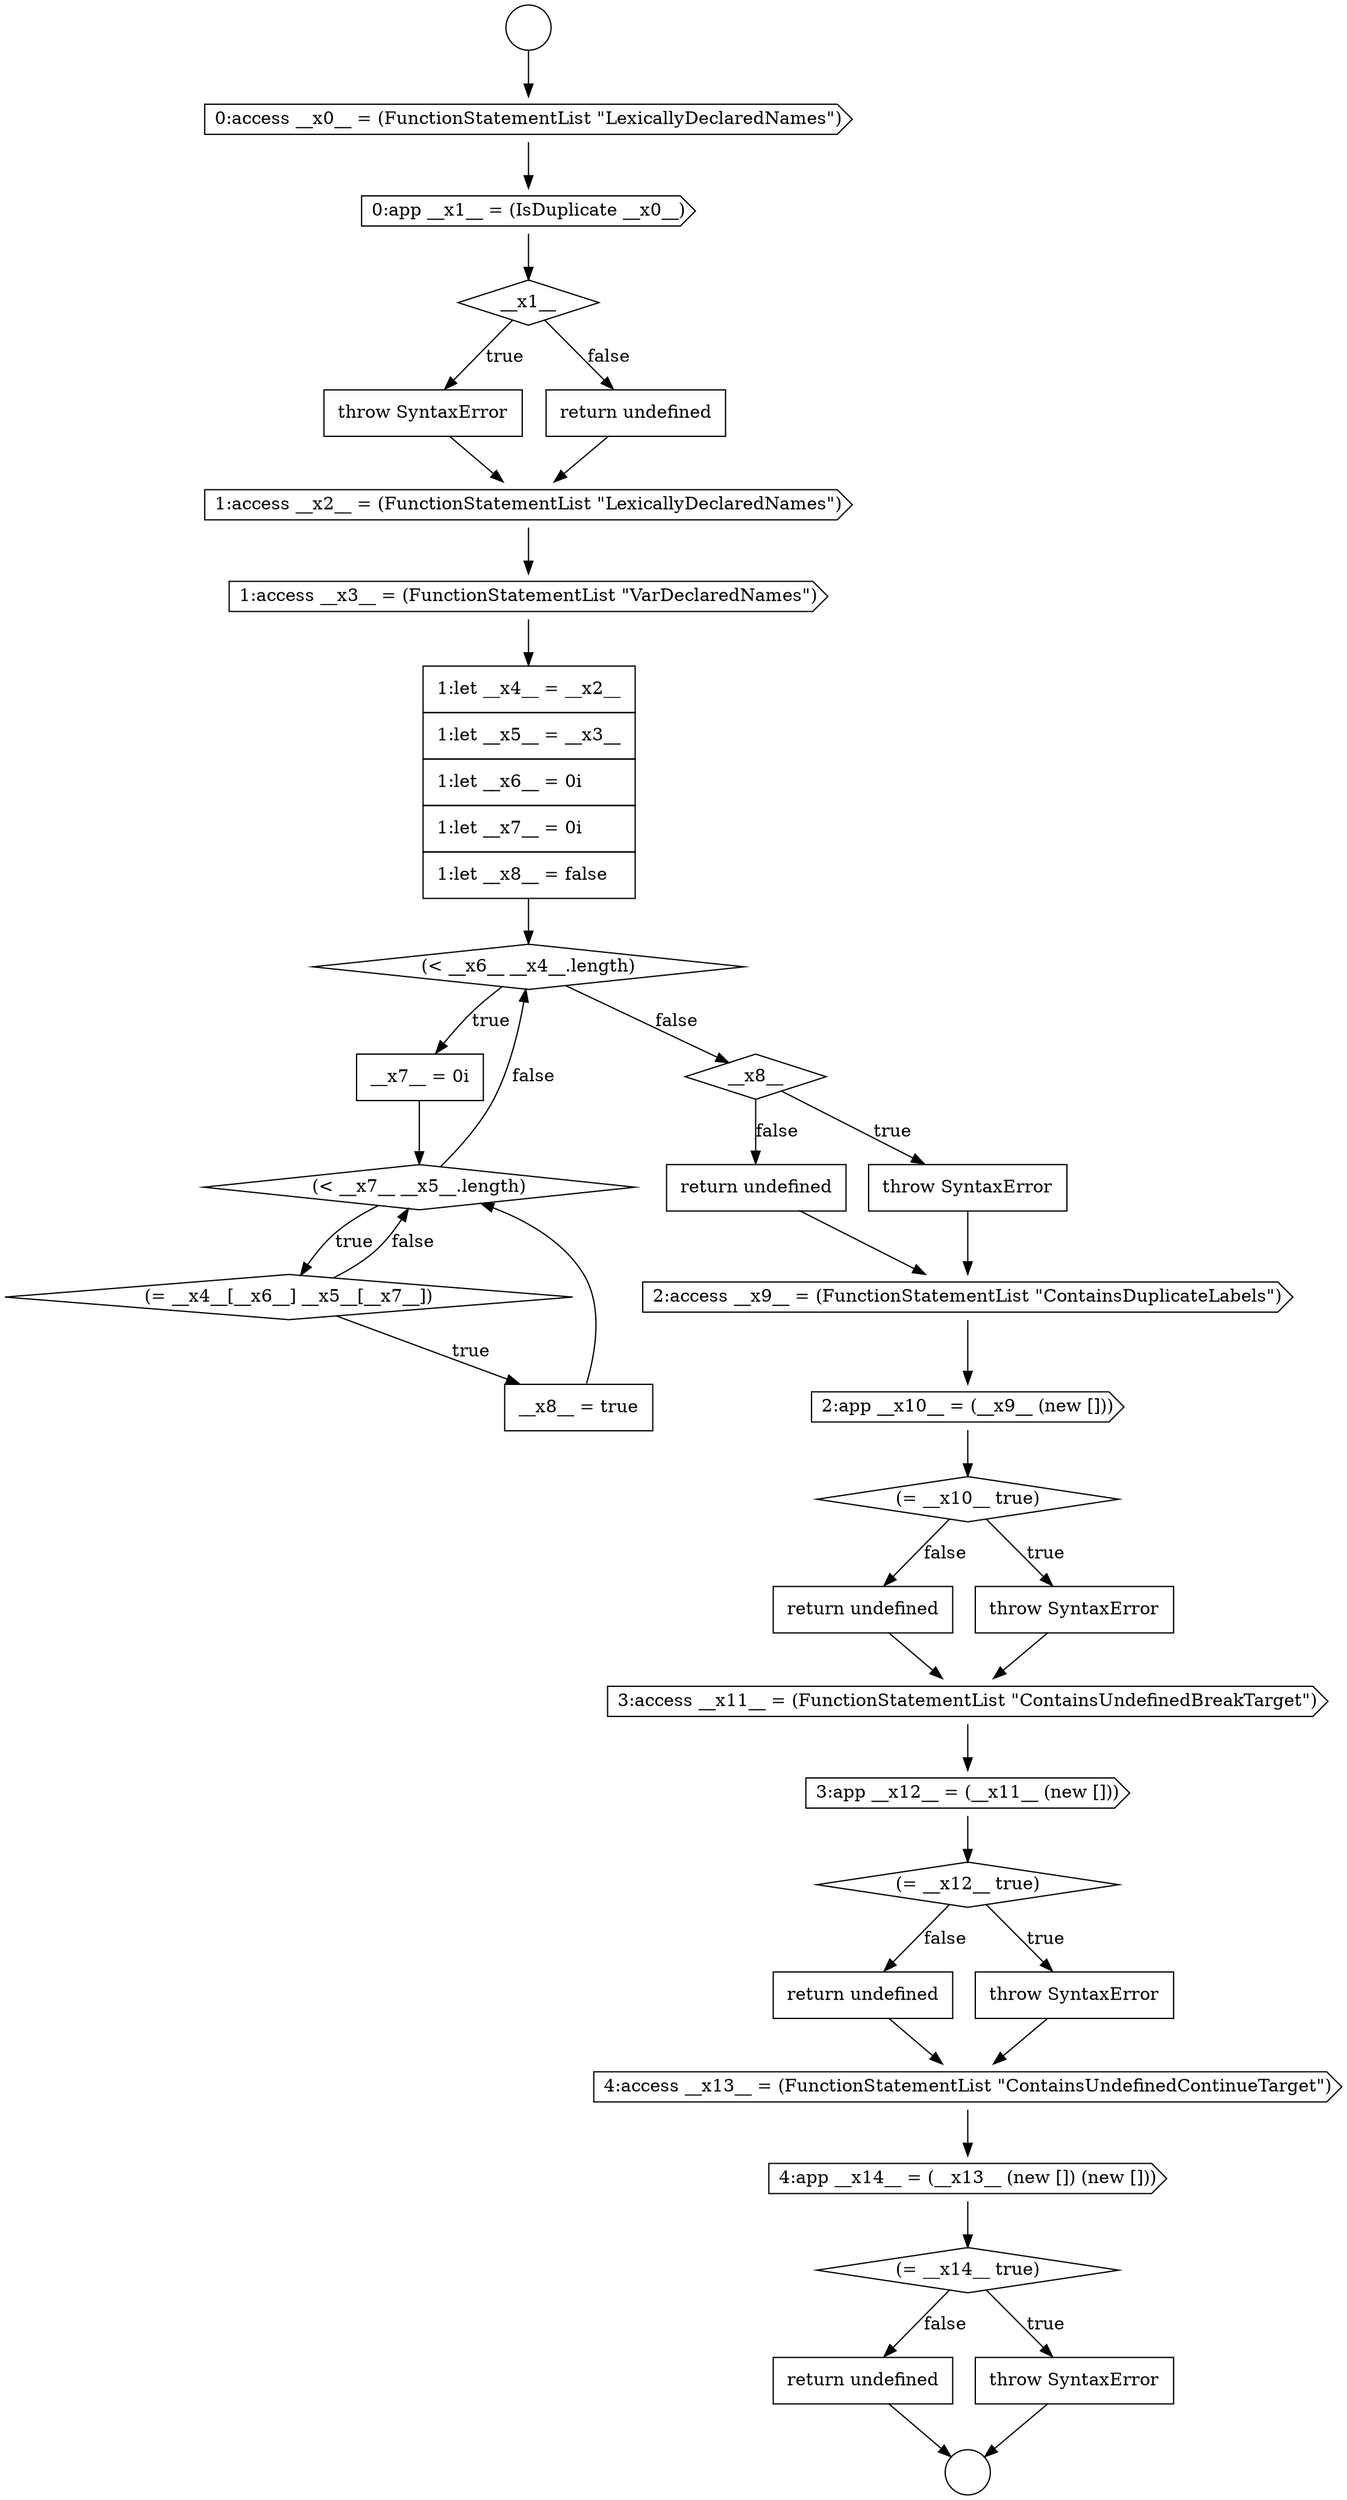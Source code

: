 digraph {
  node20658 [shape=cds, label=<<font color="black">1:access __x2__ = (FunctionStatementList &quot;LexicallyDeclaredNames&quot;)</font>> color="black" fillcolor="white" style=filled]
  node20665 [shape=none, margin=0, label=<<font color="black">
    <table border="0" cellborder="1" cellspacing="0" cellpadding="10">
      <tr><td align="left">__x8__ = true</td></tr>
    </table>
  </font>> color="black" fillcolor="white" style=filled]
  node20675 [shape=cds, label=<<font color="black">3:app __x12__ = (__x11__ (new []))</font>> color="black" fillcolor="white" style=filled]
  node20652 [shape=circle label=" " color="black" fillcolor="white" style=filled]
  node20678 [shape=none, margin=0, label=<<font color="black">
    <table border="0" cellborder="1" cellspacing="0" cellpadding="10">
      <tr><td align="left">return undefined</td></tr>
    </table>
  </font>> color="black" fillcolor="white" style=filled]
  node20656 [shape=none, margin=0, label=<<font color="black">
    <table border="0" cellborder="1" cellspacing="0" cellpadding="10">
      <tr><td align="left">throw SyntaxError</td></tr>
    </table>
  </font>> color="black" fillcolor="white" style=filled]
  node20657 [shape=none, margin=0, label=<<font color="black">
    <table border="0" cellborder="1" cellspacing="0" cellpadding="10">
      <tr><td align="left">return undefined</td></tr>
    </table>
  </font>> color="black" fillcolor="white" style=filled]
  node20673 [shape=none, margin=0, label=<<font color="black">
    <table border="0" cellborder="1" cellspacing="0" cellpadding="10">
      <tr><td align="left">return undefined</td></tr>
    </table>
  </font>> color="black" fillcolor="white" style=filled]
  node20653 [shape=cds, label=<<font color="black">0:access __x0__ = (FunctionStatementList &quot;LexicallyDeclaredNames&quot;)</font>> color="black" fillcolor="white" style=filled]
  node20670 [shape=cds, label=<<font color="black">2:app __x10__ = (__x9__ (new []))</font>> color="black" fillcolor="white" style=filled]
  node20667 [shape=none, margin=0, label=<<font color="black">
    <table border="0" cellborder="1" cellspacing="0" cellpadding="10">
      <tr><td align="left">throw SyntaxError</td></tr>
    </table>
  </font>> color="black" fillcolor="white" style=filled]
  node20671 [shape=diamond, label=<<font color="black">(= __x10__ true)</font>> color="black" fillcolor="white" style=filled]
  node20654 [shape=cds, label=<<font color="black">0:app __x1__ = (IsDuplicate __x0__)</font>> color="black" fillcolor="white" style=filled]
  node20668 [shape=none, margin=0, label=<<font color="black">
    <table border="0" cellborder="1" cellspacing="0" cellpadding="10">
      <tr><td align="left">return undefined</td></tr>
    </table>
  </font>> color="black" fillcolor="white" style=filled]
  node20683 [shape=none, margin=0, label=<<font color="black">
    <table border="0" cellborder="1" cellspacing="0" cellpadding="10">
      <tr><td align="left">return undefined</td></tr>
    </table>
  </font>> color="black" fillcolor="white" style=filled]
  node20651 [shape=circle label=" " color="black" fillcolor="white" style=filled]
  node20662 [shape=none, margin=0, label=<<font color="black">
    <table border="0" cellborder="1" cellspacing="0" cellpadding="10">
      <tr><td align="left">__x7__ = 0i</td></tr>
    </table>
  </font>> color="black" fillcolor="white" style=filled]
  node20679 [shape=cds, label=<<font color="black">4:access __x13__ = (FunctionStatementList &quot;ContainsUndefinedContinueTarget&quot;)</font>> color="black" fillcolor="white" style=filled]
  node20672 [shape=none, margin=0, label=<<font color="black">
    <table border="0" cellborder="1" cellspacing="0" cellpadding="10">
      <tr><td align="left">throw SyntaxError</td></tr>
    </table>
  </font>> color="black" fillcolor="white" style=filled]
  node20655 [shape=diamond, label=<<font color="black">__x1__</font>> color="black" fillcolor="white" style=filled]
  node20674 [shape=cds, label=<<font color="black">3:access __x11__ = (FunctionStatementList &quot;ContainsUndefinedBreakTarget&quot;)</font>> color="black" fillcolor="white" style=filled]
  node20661 [shape=diamond, label=<<font color="black">(&lt; __x6__ __x4__.length)</font>> color="black" fillcolor="white" style=filled]
  node20666 [shape=diamond, label=<<font color="black">__x8__</font>> color="black" fillcolor="white" style=filled]
  node20681 [shape=diamond, label=<<font color="black">(= __x14__ true)</font>> color="black" fillcolor="white" style=filled]
  node20669 [shape=cds, label=<<font color="black">2:access __x9__ = (FunctionStatementList &quot;ContainsDuplicateLabels&quot;)</font>> color="black" fillcolor="white" style=filled]
  node20664 [shape=diamond, label=<<font color="black">(= __x4__[__x6__] __x5__[__x7__])</font>> color="black" fillcolor="white" style=filled]
  node20677 [shape=none, margin=0, label=<<font color="black">
    <table border="0" cellborder="1" cellspacing="0" cellpadding="10">
      <tr><td align="left">throw SyntaxError</td></tr>
    </table>
  </font>> color="black" fillcolor="white" style=filled]
  node20682 [shape=none, margin=0, label=<<font color="black">
    <table border="0" cellborder="1" cellspacing="0" cellpadding="10">
      <tr><td align="left">throw SyntaxError</td></tr>
    </table>
  </font>> color="black" fillcolor="white" style=filled]
  node20660 [shape=none, margin=0, label=<<font color="black">
    <table border="0" cellborder="1" cellspacing="0" cellpadding="10">
      <tr><td align="left">1:let __x4__ = __x2__</td></tr>
      <tr><td align="left">1:let __x5__ = __x3__</td></tr>
      <tr><td align="left">1:let __x6__ = 0i</td></tr>
      <tr><td align="left">1:let __x7__ = 0i</td></tr>
      <tr><td align="left">1:let __x8__ = false</td></tr>
    </table>
  </font>> color="black" fillcolor="white" style=filled]
  node20680 [shape=cds, label=<<font color="black">4:app __x14__ = (__x13__ (new []) (new []))</font>> color="black" fillcolor="white" style=filled]
  node20663 [shape=diamond, label=<<font color="black">(&lt; __x7__ __x5__.length)</font>> color="black" fillcolor="white" style=filled]
  node20676 [shape=diamond, label=<<font color="black">(= __x12__ true)</font>> color="black" fillcolor="white" style=filled]
  node20659 [shape=cds, label=<<font color="black">1:access __x3__ = (FunctionStatementList &quot;VarDeclaredNames&quot;)</font>> color="black" fillcolor="white" style=filled]
  node20678 -> node20679 [ color="black"]
  node20680 -> node20681 [ color="black"]
  node20661 -> node20662 [label=<<font color="black">true</font>> color="black"]
  node20661 -> node20666 [label=<<font color="black">false</font>> color="black"]
  node20659 -> node20660 [ color="black"]
  node20671 -> node20672 [label=<<font color="black">true</font>> color="black"]
  node20671 -> node20673 [label=<<font color="black">false</font>> color="black"]
  node20658 -> node20659 [ color="black"]
  node20657 -> node20658 [ color="black"]
  node20682 -> node20652 [ color="black"]
  node20670 -> node20671 [ color="black"]
  node20676 -> node20677 [label=<<font color="black">true</font>> color="black"]
  node20676 -> node20678 [label=<<font color="black">false</font>> color="black"]
  node20656 -> node20658 [ color="black"]
  node20669 -> node20670 [ color="black"]
  node20653 -> node20654 [ color="black"]
  node20654 -> node20655 [ color="black"]
  node20663 -> node20664 [label=<<font color="black">true</font>> color="black"]
  node20663 -> node20661 [label=<<font color="black">false</font>> color="black"]
  node20651 -> node20653 [ color="black"]
  node20677 -> node20679 [ color="black"]
  node20662 -> node20663 [ color="black"]
  node20664 -> node20665 [label=<<font color="black">true</font>> color="black"]
  node20664 -> node20663 [label=<<font color="black">false</font>> color="black"]
  node20668 -> node20669 [ color="black"]
  node20660 -> node20661 [ color="black"]
  node20679 -> node20680 [ color="black"]
  node20674 -> node20675 [ color="black"]
  node20672 -> node20674 [ color="black"]
  node20655 -> node20656 [label=<<font color="black">true</font>> color="black"]
  node20655 -> node20657 [label=<<font color="black">false</font>> color="black"]
  node20681 -> node20682 [label=<<font color="black">true</font>> color="black"]
  node20681 -> node20683 [label=<<font color="black">false</font>> color="black"]
  node20667 -> node20669 [ color="black"]
  node20675 -> node20676 [ color="black"]
  node20683 -> node20652 [ color="black"]
  node20665 -> node20663 [ color="black"]
  node20673 -> node20674 [ color="black"]
  node20666 -> node20667 [label=<<font color="black">true</font>> color="black"]
  node20666 -> node20668 [label=<<font color="black">false</font>> color="black"]
}
